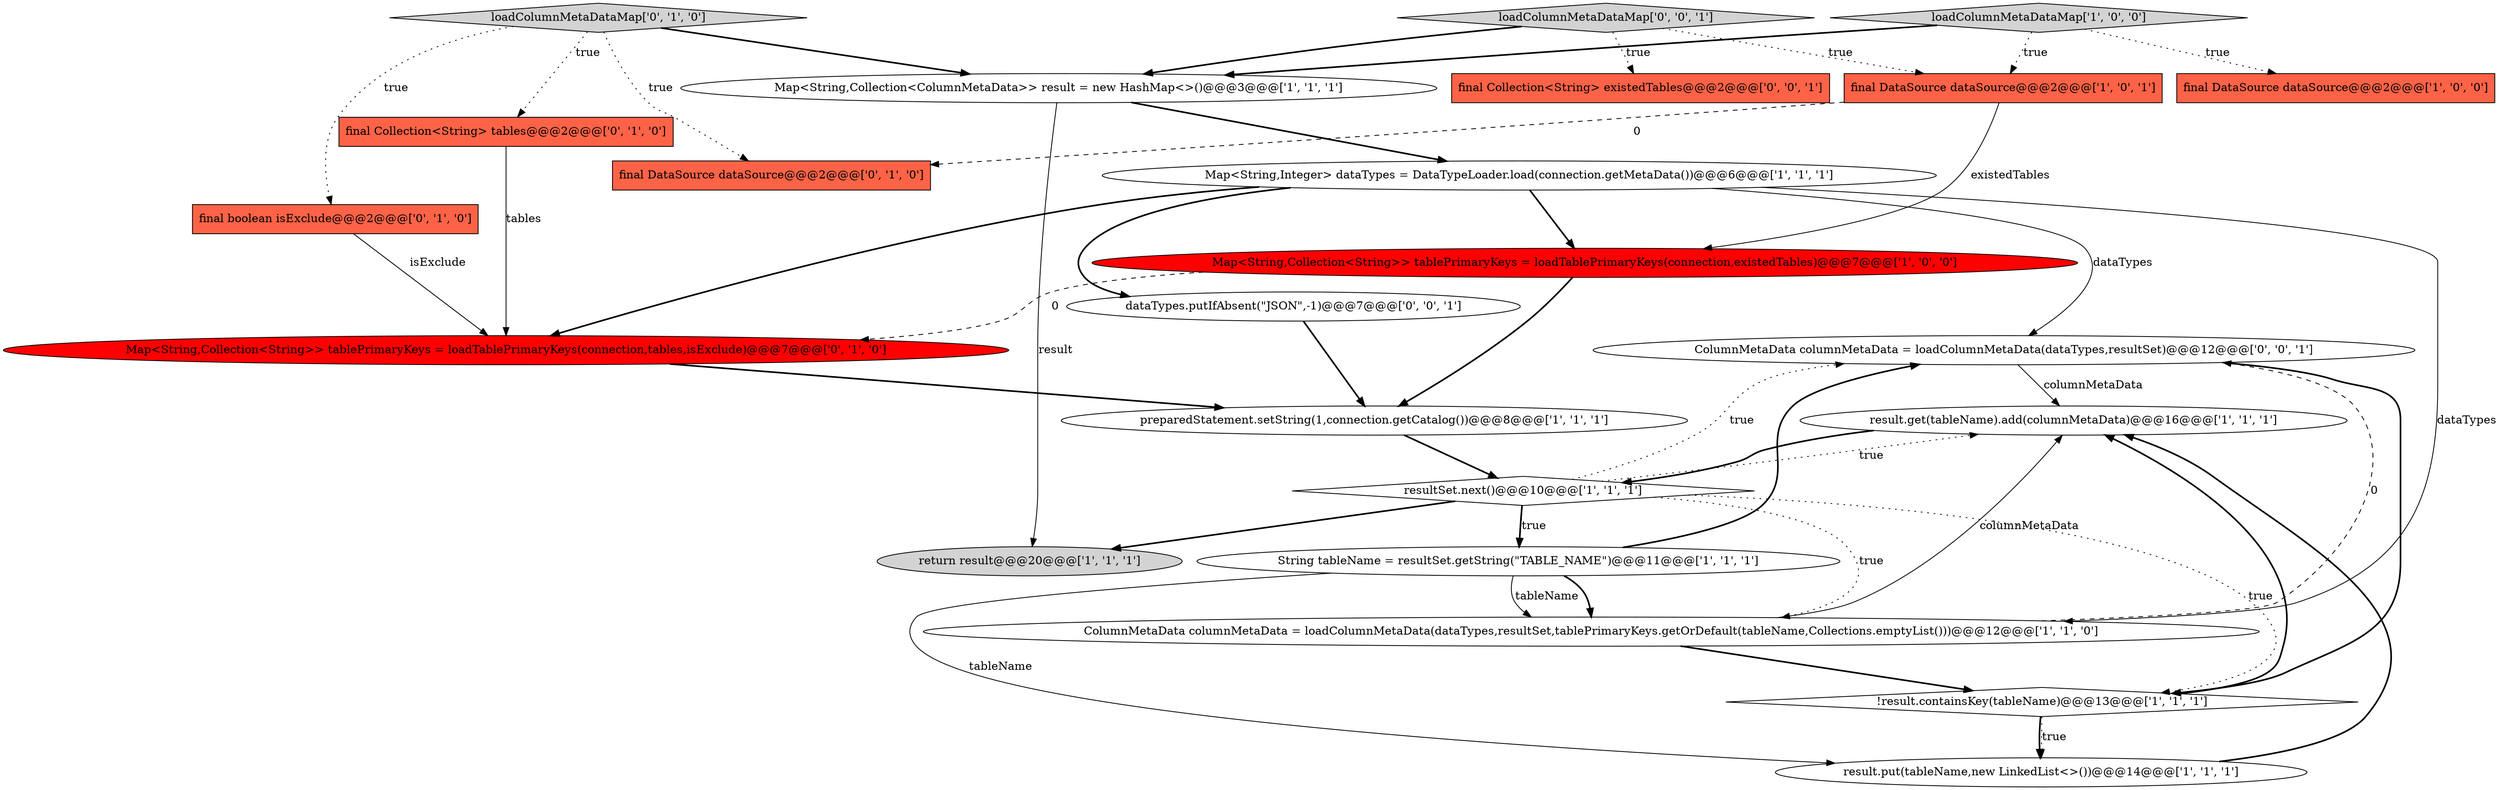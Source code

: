 digraph {
21 [style = filled, label = "ColumnMetaData columnMetaData = loadColumnMetaData(dataTypes,resultSet)@@@12@@@['0', '0', '1']", fillcolor = white, shape = ellipse image = "AAA0AAABBB3BBB"];
1 [style = filled, label = "Map<String,Collection<ColumnMetaData>> result = new HashMap<>()@@@3@@@['1', '1', '1']", fillcolor = white, shape = ellipse image = "AAA0AAABBB1BBB"];
7 [style = filled, label = "ColumnMetaData columnMetaData = loadColumnMetaData(dataTypes,resultSet,tablePrimaryKeys.getOrDefault(tableName,Collections.emptyList()))@@@12@@@['1', '1', '0']", fillcolor = white, shape = ellipse image = "AAA0AAABBB1BBB"];
12 [style = filled, label = "String tableName = resultSet.getString(\"TABLE_NAME\")@@@11@@@['1', '1', '1']", fillcolor = white, shape = ellipse image = "AAA0AAABBB1BBB"];
5 [style = filled, label = "result.get(tableName).add(columnMetaData)@@@16@@@['1', '1', '1']", fillcolor = white, shape = ellipse image = "AAA0AAABBB1BBB"];
15 [style = filled, label = "Map<String,Collection<String>> tablePrimaryKeys = loadTablePrimaryKeys(connection,tables,isExclude)@@@7@@@['0', '1', '0']", fillcolor = red, shape = ellipse image = "AAA1AAABBB2BBB"];
8 [style = filled, label = "Map<String,Collection<String>> tablePrimaryKeys = loadTablePrimaryKeys(connection,existedTables)@@@7@@@['1', '0', '0']", fillcolor = red, shape = ellipse image = "AAA1AAABBB1BBB"];
2 [style = filled, label = "final DataSource dataSource@@@2@@@['1', '0', '0']", fillcolor = tomato, shape = box image = "AAA0AAABBB1BBB"];
22 [style = filled, label = "dataTypes.putIfAbsent(\"JSON\",-1)@@@7@@@['0', '0', '1']", fillcolor = white, shape = ellipse image = "AAA0AAABBB3BBB"];
18 [style = filled, label = "loadColumnMetaDataMap['0', '1', '0']", fillcolor = lightgray, shape = diamond image = "AAA0AAABBB2BBB"];
16 [style = filled, label = "final Collection<String> tables@@@2@@@['0', '1', '0']", fillcolor = tomato, shape = box image = "AAA0AAABBB2BBB"];
6 [style = filled, label = "preparedStatement.setString(1,connection.getCatalog())@@@8@@@['1', '1', '1']", fillcolor = white, shape = ellipse image = "AAA0AAABBB1BBB"];
19 [style = filled, label = "final Collection<String> existedTables@@@2@@@['0', '0', '1']", fillcolor = tomato, shape = box image = "AAA0AAABBB3BBB"];
17 [style = filled, label = "final DataSource dataSource@@@2@@@['0', '1', '0']", fillcolor = tomato, shape = box image = "AAA1AAABBB2BBB"];
11 [style = filled, label = "!result.containsKey(tableName)@@@13@@@['1', '1', '1']", fillcolor = white, shape = diamond image = "AAA0AAABBB1BBB"];
4 [style = filled, label = "resultSet.next()@@@10@@@['1', '1', '1']", fillcolor = white, shape = diamond image = "AAA0AAABBB1BBB"];
20 [style = filled, label = "loadColumnMetaDataMap['0', '0', '1']", fillcolor = lightgray, shape = diamond image = "AAA0AAABBB3BBB"];
10 [style = filled, label = "loadColumnMetaDataMap['1', '0', '0']", fillcolor = lightgray, shape = diamond image = "AAA0AAABBB1BBB"];
3 [style = filled, label = "Map<String,Integer> dataTypes = DataTypeLoader.load(connection.getMetaData())@@@6@@@['1', '1', '1']", fillcolor = white, shape = ellipse image = "AAA0AAABBB1BBB"];
14 [style = filled, label = "final boolean isExclude@@@2@@@['0', '1', '0']", fillcolor = tomato, shape = box image = "AAA0AAABBB2BBB"];
9 [style = filled, label = "return result@@@20@@@['1', '1', '1']", fillcolor = lightgray, shape = ellipse image = "AAA0AAABBB1BBB"];
13 [style = filled, label = "final DataSource dataSource@@@2@@@['1', '0', '1']", fillcolor = tomato, shape = box image = "AAA0AAABBB1BBB"];
0 [style = filled, label = "result.put(tableName,new LinkedList<>())@@@14@@@['1', '1', '1']", fillcolor = white, shape = ellipse image = "AAA0AAABBB1BBB"];
4->9 [style = bold, label=""];
4->5 [style = dotted, label="true"];
16->15 [style = solid, label="tables"];
7->11 [style = bold, label=""];
7->21 [style = dashed, label="0"];
18->16 [style = dotted, label="true"];
12->21 [style = bold, label=""];
8->15 [style = dashed, label="0"];
1->3 [style = bold, label=""];
4->11 [style = dotted, label="true"];
4->7 [style = dotted, label="true"];
13->17 [style = dashed, label="0"];
8->6 [style = bold, label=""];
3->15 [style = bold, label=""];
15->6 [style = bold, label=""];
3->21 [style = solid, label="dataTypes"];
20->1 [style = bold, label=""];
3->22 [style = bold, label=""];
18->14 [style = dotted, label="true"];
12->7 [style = bold, label=""];
12->7 [style = solid, label="tableName"];
4->21 [style = dotted, label="true"];
12->0 [style = solid, label="tableName"];
6->4 [style = bold, label=""];
11->5 [style = bold, label=""];
11->0 [style = bold, label=""];
21->5 [style = solid, label="columnMetaData"];
1->9 [style = solid, label="result"];
18->1 [style = bold, label=""];
21->11 [style = bold, label=""];
10->2 [style = dotted, label="true"];
10->13 [style = dotted, label="true"];
3->8 [style = bold, label=""];
11->0 [style = dotted, label="true"];
5->4 [style = bold, label=""];
3->7 [style = solid, label="dataTypes"];
4->12 [style = bold, label=""];
22->6 [style = bold, label=""];
20->13 [style = dotted, label="true"];
20->19 [style = dotted, label="true"];
18->17 [style = dotted, label="true"];
13->8 [style = solid, label="existedTables"];
4->12 [style = dotted, label="true"];
10->1 [style = bold, label=""];
14->15 [style = solid, label="isExclude"];
7->5 [style = solid, label="columnMetaData"];
0->5 [style = bold, label=""];
}
